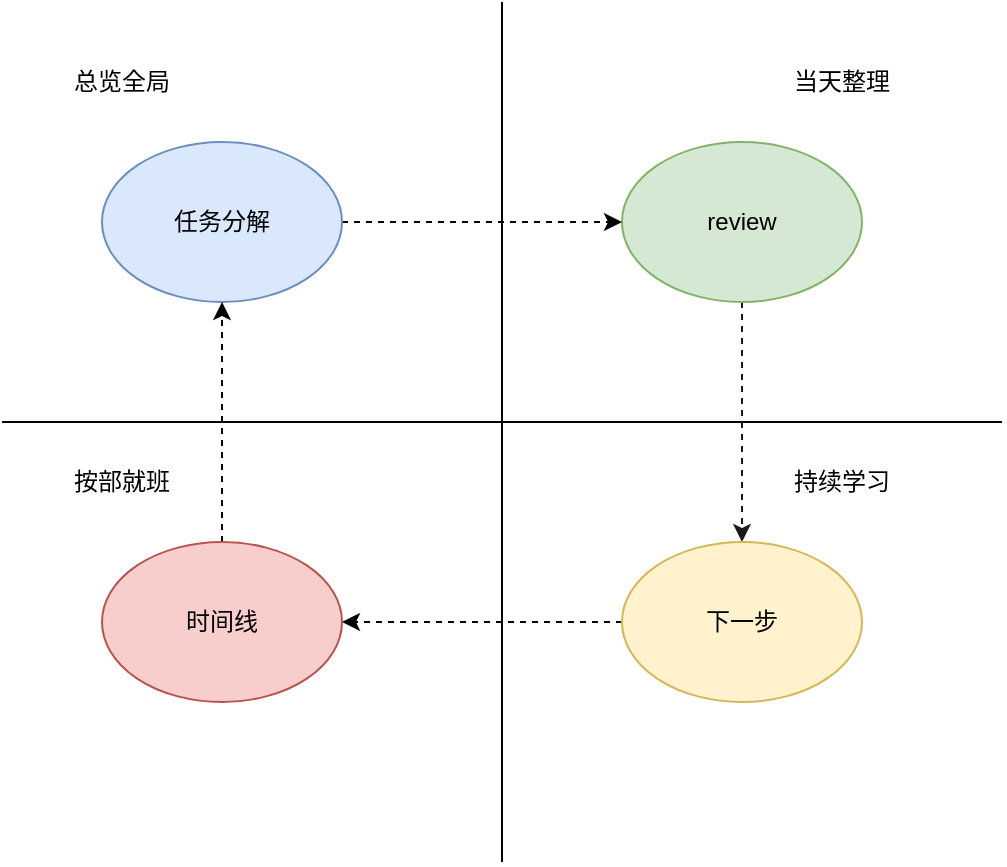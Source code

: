 <mxfile version="12.2.2" type="device" pages="9"><diagram id="EzjIiPqmzcAGj98S-2BD" name="四象限"><mxGraphModel dx="1086" dy="806" grid="1" gridSize="10" guides="1" tooltips="1" connect="1" arrows="1" fold="1" page="1" pageScale="1" pageWidth="827" pageHeight="1169" math="0" shadow="0"><root><mxCell id="0"/><mxCell id="1" parent="0"/><mxCell id="MfBmJ4l7mP7tePefY4D_-2" value="" style="endArrow=none;html=1;" parent="1" edge="1"><mxGeometry width="50" height="50" relative="1" as="geometry"><mxPoint x="180" y="360" as="sourcePoint"/><mxPoint x="680" y="360" as="targetPoint"/></mxGeometry></mxCell><mxCell id="MfBmJ4l7mP7tePefY4D_-3" value="" style="endArrow=none;html=1;" parent="1" edge="1"><mxGeometry width="50" height="50" relative="1" as="geometry"><mxPoint x="430" y="580" as="sourcePoint"/><mxPoint x="430" y="150" as="targetPoint"/></mxGeometry></mxCell><mxCell id="MfBmJ4l7mP7tePefY4D_-17" style="edgeStyle=orthogonalEdgeStyle;rounded=1;orthogonalLoop=1;jettySize=auto;html=1;entryX=0.5;entryY=0;entryDx=0;entryDy=0;strokeColor=#1A1A1A;dashed=1;" parent="1" source="MfBmJ4l7mP7tePefY4D_-4" target="MfBmJ4l7mP7tePefY4D_-5" edge="1"><mxGeometry relative="1" as="geometry"/></mxCell><mxCell id="MfBmJ4l7mP7tePefY4D_-4" value="review" style="ellipse;whiteSpace=wrap;html=1;fillColor=#d5e8d4;strokeColor=#82b366;" parent="1" vertex="1"><mxGeometry x="490" y="220" width="120" height="80" as="geometry"/></mxCell><mxCell id="MfBmJ4l7mP7tePefY4D_-18" style="edgeStyle=orthogonalEdgeStyle;rounded=0;orthogonalLoop=1;jettySize=auto;html=1;exitX=0;exitY=0.5;exitDx=0;exitDy=0;entryX=1;entryY=0.5;entryDx=0;entryDy=0;dashed=1;" parent="1" source="MfBmJ4l7mP7tePefY4D_-5" target="MfBmJ4l7mP7tePefY4D_-7" edge="1"><mxGeometry relative="1" as="geometry"/></mxCell><mxCell id="MfBmJ4l7mP7tePefY4D_-5" value="下一步" style="ellipse;whiteSpace=wrap;html=1;fillColor=#fff2cc;strokeColor=#d6b656;" parent="1" vertex="1"><mxGeometry x="490" y="420" width="120" height="80" as="geometry"/></mxCell><mxCell id="MfBmJ4l7mP7tePefY4D_-20" style="edgeStyle=orthogonalEdgeStyle;orthogonalLoop=1;jettySize=auto;html=1;exitX=1;exitY=0.5;exitDx=0;exitDy=0;rounded=1;dashed=1;" parent="1" source="MfBmJ4l7mP7tePefY4D_-6" target="MfBmJ4l7mP7tePefY4D_-4" edge="1"><mxGeometry relative="1" as="geometry"/></mxCell><mxCell id="MfBmJ4l7mP7tePefY4D_-6" value="任务分解" style="ellipse;whiteSpace=wrap;html=1;fillColor=#dae8fc;strokeColor=#6c8ebf;" parent="1" vertex="1"><mxGeometry x="230" y="220" width="120" height="80" as="geometry"/></mxCell><mxCell id="MfBmJ4l7mP7tePefY4D_-19" style="edgeStyle=orthogonalEdgeStyle;rounded=0;orthogonalLoop=1;jettySize=auto;html=1;exitX=0.5;exitY=0;exitDx=0;exitDy=0;entryX=0.5;entryY=1;entryDx=0;entryDy=0;dashed=1;" parent="1" source="MfBmJ4l7mP7tePefY4D_-7" target="MfBmJ4l7mP7tePefY4D_-6" edge="1"><mxGeometry relative="1" as="geometry"/></mxCell><mxCell id="MfBmJ4l7mP7tePefY4D_-7" value="时间线" style="ellipse;whiteSpace=wrap;html=1;fillColor=#f8cecc;strokeColor=#b85450;" parent="1" vertex="1"><mxGeometry x="230" y="420" width="120" height="80" as="geometry"/></mxCell><mxCell id="MfBmJ4l7mP7tePefY4D_-10" value="总览全局" style="text;html=1;strokeColor=none;fillColor=none;align=center;verticalAlign=middle;whiteSpace=wrap;rounded=0;" parent="1" vertex="1"><mxGeometry x="215" y="180" width="50" height="20" as="geometry"/></mxCell><mxCell id="MfBmJ4l7mP7tePefY4D_-11" value="当天整理" style="text;html=1;strokeColor=none;fillColor=none;align=center;verticalAlign=middle;whiteSpace=wrap;rounded=0;" parent="1" vertex="1"><mxGeometry x="570" y="180" width="60" height="20" as="geometry"/></mxCell><mxCell id="MfBmJ4l7mP7tePefY4D_-14" value="按部就班" style="text;html=1;strokeColor=none;fillColor=none;align=center;verticalAlign=middle;whiteSpace=wrap;rounded=0;" parent="1" vertex="1"><mxGeometry x="215" y="380" width="50" height="20" as="geometry"/></mxCell><mxCell id="MfBmJ4l7mP7tePefY4D_-12" value="持续学习" style="text;html=1;strokeColor=none;fillColor=none;align=center;verticalAlign=middle;whiteSpace=wrap;rounded=0;comic=0;" parent="1" vertex="1"><mxGeometry x="570" y="380" width="60" height="20" as="geometry"/></mxCell></root></mxGraphModel></diagram><diagram id="L4cwCTmscJl1tWndo2Y1" name="纵横扩展"><mxGraphModel dx="1086" dy="806" grid="1" gridSize="10" guides="1" tooltips="1" connect="1" arrows="1" fold="1" page="1" pageScale="1" pageWidth="827" pageHeight="1169" math="0" shadow="0"><root><mxCell id="0eDRqSAetRVLjl9o_Bqh-0"/><mxCell id="0eDRqSAetRVLjl9o_Bqh-1" parent="0eDRqSAetRVLjl9o_Bqh-0"/><mxCell id="0eDRqSAetRVLjl9o_Bqh-3" style="edgeStyle=orthogonalEdgeStyle;rounded=1;orthogonalLoop=1;jettySize=auto;html=1;strokeColor=#1A1A1A;" parent="0eDRqSAetRVLjl9o_Bqh-1" source="0eDRqSAetRVLjl9o_Bqh-2" edge="1"><mxGeometry relative="1" as="geometry"><mxPoint x="299" y="240" as="targetPoint"/></mxGeometry></mxCell><mxCell id="0eDRqSAetRVLjl9o_Bqh-2" value="html" style="rounded=1;whiteSpace=wrap;html=1;comic=0;fillColor=#dae8fc;strokeColor=#6c8ebf;" parent="0eDRqSAetRVLjl9o_Bqh-1" vertex="1"><mxGeometry x="250" y="190" width="97" height="30" as="geometry"/></mxCell><mxCell id="0eDRqSAetRVLjl9o_Bqh-6" style="edgeStyle=orthogonalEdgeStyle;rounded=1;orthogonalLoop=1;jettySize=auto;html=1;exitX=0.5;exitY=1;exitDx=0;exitDy=0;strokeColor=#1A1A1A;" parent="0eDRqSAetRVLjl9o_Bqh-1" source="0eDRqSAetRVLjl9o_Bqh-4" edge="1"><mxGeometry relative="1" as="geometry"><mxPoint x="299" y="290" as="targetPoint"/></mxGeometry></mxCell><mxCell id="0eDRqSAetRVLjl9o_Bqh-4" value="css" style="rounded=1;whiteSpace=wrap;html=1;comic=0;fillColor=#dae8fc;strokeColor=#6c8ebf;" parent="0eDRqSAetRVLjl9o_Bqh-1" vertex="1"><mxGeometry x="250" y="240" width="97" height="30" as="geometry"/></mxCell><mxCell id="0eDRqSAetRVLjl9o_Bqh-10" style="edgeStyle=orthogonalEdgeStyle;rounded=1;orthogonalLoop=1;jettySize=auto;html=1;exitX=0.5;exitY=1;exitDx=0;exitDy=0;strokeColor=#1A1A1A;" parent="0eDRqSAetRVLjl9o_Bqh-1" source="0eDRqSAetRVLjl9o_Bqh-11" edge="1"><mxGeometry relative="1" as="geometry"><mxPoint x="299" y="340" as="targetPoint"/></mxGeometry></mxCell><mxCell id="0eDRqSAetRVLjl9o_Bqh-11" value="js" style="rounded=1;whiteSpace=wrap;html=1;comic=0;fillColor=#dae8fc;strokeColor=#6c8ebf;" parent="0eDRqSAetRVLjl9o_Bqh-1" vertex="1"><mxGeometry x="250" y="290" width="97" height="30" as="geometry"/></mxCell><mxCell id="0eDRqSAetRVLjl9o_Bqh-12" style="edgeStyle=orthogonalEdgeStyle;rounded=1;orthogonalLoop=1;jettySize=auto;html=1;exitX=0.5;exitY=1;exitDx=0;exitDy=0;strokeColor=#1A1A1A;" parent="0eDRqSAetRVLjl9o_Bqh-1" source="0eDRqSAetRVLjl9o_Bqh-13" edge="1"><mxGeometry relative="1" as="geometry"><mxPoint x="299" y="390" as="targetPoint"/></mxGeometry></mxCell><mxCell id="0eDRqSAetRVLjl9o_Bqh-13" value="vue" style="rounded=1;whiteSpace=wrap;html=1;comic=0;fillColor=#dae8fc;strokeColor=#6c8ebf;" parent="0eDRqSAetRVLjl9o_Bqh-1" vertex="1"><mxGeometry x="250" y="340" width="97" height="30" as="geometry"/></mxCell><mxCell id="0eDRqSAetRVLjl9o_Bqh-14" style="edgeStyle=orthogonalEdgeStyle;rounded=1;orthogonalLoop=1;jettySize=auto;html=1;exitX=0.5;exitY=1;exitDx=0;exitDy=0;strokeColor=#1A1A1A;" parent="0eDRqSAetRVLjl9o_Bqh-1" source="0eDRqSAetRVLjl9o_Bqh-15" edge="1"><mxGeometry relative="1" as="geometry"><mxPoint x="299" y="440" as="targetPoint"/></mxGeometry></mxCell><mxCell id="0eDRqSAetRVLjl9o_Bqh-15" value="webpack" style="rounded=1;whiteSpace=wrap;html=1;comic=0;fillColor=#dae8fc;strokeColor=#6c8ebf;" parent="0eDRqSAetRVLjl9o_Bqh-1" vertex="1"><mxGeometry x="250" y="390" width="97" height="30" as="geometry"/></mxCell><mxCell id="0eDRqSAetRVLjl9o_Bqh-16" style="edgeStyle=orthogonalEdgeStyle;rounded=1;orthogonalLoop=1;jettySize=auto;html=1;exitX=0.5;exitY=1;exitDx=0;exitDy=0;strokeColor=#1A1A1A;" parent="0eDRqSAetRVLjl9o_Bqh-1" source="0eDRqSAetRVLjl9o_Bqh-17" edge="1"><mxGeometry relative="1" as="geometry"><mxPoint x="299" y="490" as="targetPoint"/></mxGeometry></mxCell><mxCell id="0eDRqSAetRVLjl9o_Bqh-17" value="html5/css3/es6" style="rounded=1;whiteSpace=wrap;html=1;comic=0;fillColor=#dae8fc;strokeColor=#6c8ebf;" parent="0eDRqSAetRVLjl9o_Bqh-1" vertex="1"><mxGeometry x="250" y="440" width="97" height="30" as="geometry"/></mxCell><mxCell id="0eDRqSAetRVLjl9o_Bqh-18" style="edgeStyle=orthogonalEdgeStyle;rounded=1;orthogonalLoop=1;jettySize=auto;html=1;exitX=0.5;exitY=1;exitDx=0;exitDy=0;strokeColor=#1A1A1A;" parent="0eDRqSAetRVLjl9o_Bqh-1" source="0eDRqSAetRVLjl9o_Bqh-19" edge="1"><mxGeometry relative="1" as="geometry"><mxPoint x="299" y="540" as="targetPoint"/></mxGeometry></mxCell><mxCell id="0eDRqSAetRVLjl9o_Bqh-19" value="sass/PostCss" style="rounded=1;whiteSpace=wrap;html=1;comic=0;fillColor=#dae8fc;strokeColor=#6c8ebf;" parent="0eDRqSAetRVLjl9o_Bqh-1" vertex="1"><mxGeometry x="250" y="490" width="97" height="30" as="geometry"/></mxCell><mxCell id="0eDRqSAetRVLjl9o_Bqh-20" style="edgeStyle=orthogonalEdgeStyle;rounded=1;orthogonalLoop=1;jettySize=auto;html=1;exitX=0.5;exitY=1;exitDx=0;exitDy=0;strokeColor=#1A1A1A;" parent="0eDRqSAetRVLjl9o_Bqh-1" source="0eDRqSAetRVLjl9o_Bqh-21" edge="1"><mxGeometry relative="1" as="geometry"><mxPoint x="299" y="590" as="targetPoint"/></mxGeometry></mxCell><mxCell id="0eDRqSAetRVLjl9o_Bqh-21" value="&lt;span style=&quot;white-space: normal&quot;&gt;typeScript/eslint&lt;/span&gt;" style="rounded=1;whiteSpace=wrap;html=1;comic=0;fillColor=#dae8fc;strokeColor=#6c8ebf;" parent="0eDRqSAetRVLjl9o_Bqh-1" vertex="1"><mxGeometry x="250" y="540" width="97" height="30" as="geometry"/></mxCell><mxCell id="0eDRqSAetRVLjl9o_Bqh-26" style="edgeStyle=orthogonalEdgeStyle;rounded=1;orthogonalLoop=1;jettySize=auto;html=1;exitX=0.5;exitY=1;exitDx=0;exitDy=0;strokeColor=#1A1A1A;" parent="0eDRqSAetRVLjl9o_Bqh-1" source="0eDRqSAetRVLjl9o_Bqh-27" edge="1"><mxGeometry relative="1" as="geometry"><mxPoint x="299" y="640" as="targetPoint"/></mxGeometry></mxCell><mxCell id="0eDRqSAetRVLjl9o_Bqh-27" value="node/jest/native" style="rounded=1;whiteSpace=wrap;html=1;comic=0;fillColor=#dae8fc;strokeColor=#6c8ebf;" parent="0eDRqSAetRVLjl9o_Bqh-1" vertex="1"><mxGeometry x="250" y="590" width="97" height="30" as="geometry"/></mxCell><mxCell id="0eDRqSAetRVLjl9o_Bqh-28" value="......" style="rounded=1;whiteSpace=wrap;html=1;comic=0;fillColor=#dae8fc;strokeColor=#6c8ebf;" parent="0eDRqSAetRVLjl9o_Bqh-1" vertex="1"><mxGeometry x="250" y="640" width="97" height="30" as="geometry"/></mxCell><mxCell id="0eDRqSAetRVLjl9o_Bqh-29" style="edgeStyle=orthogonalEdgeStyle;rounded=1;orthogonalLoop=1;jettySize=auto;html=1;strokeColor=#1A1A1A;" parent="0eDRqSAetRVLjl9o_Bqh-1" source="0eDRqSAetRVLjl9o_Bqh-30" edge="1"><mxGeometry relative="1" as="geometry"><mxPoint x="569" y="240" as="targetPoint"/></mxGeometry></mxCell><mxCell id="0eDRqSAetRVLjl9o_Bqh-30" value="产品设计" style="rounded=1;whiteSpace=wrap;html=1;comic=0;fillColor=#d5e8d4;strokeColor=#82b366;" parent="0eDRqSAetRVLjl9o_Bqh-1" vertex="1"><mxGeometry x="520" y="190" width="97" height="30" as="geometry"/></mxCell><mxCell id="0eDRqSAetRVLjl9o_Bqh-31" style="edgeStyle=orthogonalEdgeStyle;rounded=1;orthogonalLoop=1;jettySize=auto;html=1;exitX=0.5;exitY=1;exitDx=0;exitDy=0;strokeColor=#1A1A1A;" parent="0eDRqSAetRVLjl9o_Bqh-1" source="0eDRqSAetRVLjl9o_Bqh-32" edge="1"><mxGeometry relative="1" as="geometry"><mxPoint x="569" y="290" as="targetPoint"/></mxGeometry></mxCell><mxCell id="0eDRqSAetRVLjl9o_Bqh-32" value="UI设计" style="rounded=1;whiteSpace=wrap;html=1;comic=0;fillColor=#d5e8d4;strokeColor=#82b366;" parent="0eDRqSAetRVLjl9o_Bqh-1" vertex="1"><mxGeometry x="520" y="240" width="97" height="30" as="geometry"/></mxCell><mxCell id="0eDRqSAetRVLjl9o_Bqh-33" style="edgeStyle=orthogonalEdgeStyle;rounded=1;orthogonalLoop=1;jettySize=auto;html=1;exitX=0.5;exitY=1;exitDx=0;exitDy=0;strokeColor=#1A1A1A;" parent="0eDRqSAetRVLjl9o_Bqh-1" source="0eDRqSAetRVLjl9o_Bqh-34" edge="1"><mxGeometry relative="1" as="geometry"><mxPoint x="569" y="340" as="targetPoint"/></mxGeometry></mxCell><mxCell id="0eDRqSAetRVLjl9o_Bqh-34" value="后端语言" style="rounded=1;whiteSpace=wrap;html=1;comic=0;fillColor=#d5e8d4;strokeColor=#82b366;" parent="0eDRqSAetRVLjl9o_Bqh-1" vertex="1"><mxGeometry x="520" y="290" width="97" height="30" as="geometry"/></mxCell><mxCell id="0eDRqSAetRVLjl9o_Bqh-35" style="edgeStyle=orthogonalEdgeStyle;rounded=1;orthogonalLoop=1;jettySize=auto;html=1;exitX=0.5;exitY=1;exitDx=0;exitDy=0;strokeColor=#1A1A1A;" parent="0eDRqSAetRVLjl9o_Bqh-1" source="0eDRqSAetRVLjl9o_Bqh-36" edge="1"><mxGeometry relative="1" as="geometry"><mxPoint x="569" y="390" as="targetPoint"/></mxGeometry></mxCell><mxCell id="0eDRqSAetRVLjl9o_Bqh-36" value="数据库" style="rounded=1;whiteSpace=wrap;html=1;comic=0;fillColor=#d5e8d4;strokeColor=#82b366;" parent="0eDRqSAetRVLjl9o_Bqh-1" vertex="1"><mxGeometry x="520" y="340" width="97" height="30" as="geometry"/></mxCell><mxCell id="0eDRqSAetRVLjl9o_Bqh-37" style="edgeStyle=orthogonalEdgeStyle;rounded=1;orthogonalLoop=1;jettySize=auto;html=1;exitX=0.5;exitY=1;exitDx=0;exitDy=0;strokeColor=#1A1A1A;" parent="0eDRqSAetRVLjl9o_Bqh-1" source="0eDRqSAetRVLjl9o_Bqh-38" edge="1"><mxGeometry relative="1" as="geometry"><mxPoint x="569" y="440" as="targetPoint"/></mxGeometry></mxCell><mxCell id="0eDRqSAetRVLjl9o_Bqh-38" value="测试" style="rounded=1;whiteSpace=wrap;html=1;comic=0;fillColor=#d5e8d4;strokeColor=#82b366;" parent="0eDRqSAetRVLjl9o_Bqh-1" vertex="1"><mxGeometry x="520" y="390" width="97" height="30" as="geometry"/></mxCell><mxCell id="0eDRqSAetRVLjl9o_Bqh-39" style="edgeStyle=orthogonalEdgeStyle;rounded=1;orthogonalLoop=1;jettySize=auto;html=1;exitX=0.5;exitY=1;exitDx=0;exitDy=0;strokeColor=#1A1A1A;" parent="0eDRqSAetRVLjl9o_Bqh-1" source="0eDRqSAetRVLjl9o_Bqh-40" edge="1"><mxGeometry relative="1" as="geometry"><mxPoint x="569" y="490" as="targetPoint"/></mxGeometry></mxCell><mxCell id="0eDRqSAetRVLjl9o_Bqh-40" value="运维" style="rounded=1;whiteSpace=wrap;html=1;comic=0;fillColor=#d5e8d4;strokeColor=#82b366;" parent="0eDRqSAetRVLjl9o_Bqh-1" vertex="1"><mxGeometry x="520" y="440" width="97" height="30" as="geometry"/></mxCell><mxCell id="0eDRqSAetRVLjl9o_Bqh-41" style="edgeStyle=orthogonalEdgeStyle;rounded=1;orthogonalLoop=1;jettySize=auto;html=1;exitX=0.5;exitY=1;exitDx=0;exitDy=0;strokeColor=#1A1A1A;" parent="0eDRqSAetRVLjl9o_Bqh-1" source="0eDRqSAetRVLjl9o_Bqh-42" edge="1"><mxGeometry relative="1" as="geometry"><mxPoint x="569" y="540" as="targetPoint"/></mxGeometry></mxCell><mxCell id="0eDRqSAetRVLjl9o_Bqh-42" value="团队协作" style="rounded=1;whiteSpace=wrap;html=1;comic=0;fillColor=#d5e8d4;strokeColor=#82b366;" parent="0eDRqSAetRVLjl9o_Bqh-1" vertex="1"><mxGeometry x="520" y="490" width="97" height="30" as="geometry"/></mxCell><mxCell id="0eDRqSAetRVLjl9o_Bqh-43" style="edgeStyle=orthogonalEdgeStyle;rounded=1;orthogonalLoop=1;jettySize=auto;html=1;exitX=0.5;exitY=1;exitDx=0;exitDy=0;strokeColor=#1A1A1A;" parent="0eDRqSAetRVLjl9o_Bqh-1" source="0eDRqSAetRVLjl9o_Bqh-44" edge="1"><mxGeometry relative="1" as="geometry"><mxPoint x="569" y="590" as="targetPoint"/></mxGeometry></mxCell><mxCell id="0eDRqSAetRVLjl9o_Bqh-44" value="&lt;span style=&quot;white-space: normal&quot;&gt;沟通技巧&lt;/span&gt;" style="rounded=1;whiteSpace=wrap;html=1;comic=0;fillColor=#d5e8d4;strokeColor=#82b366;" parent="0eDRqSAetRVLjl9o_Bqh-1" vertex="1"><mxGeometry x="520" y="540" width="97" height="30" as="geometry"/></mxCell><mxCell id="0eDRqSAetRVLjl9o_Bqh-45" style="edgeStyle=orthogonalEdgeStyle;rounded=1;orthogonalLoop=1;jettySize=auto;html=1;exitX=0.5;exitY=1;exitDx=0;exitDy=0;strokeColor=#1A1A1A;" parent="0eDRqSAetRVLjl9o_Bqh-1" source="0eDRqSAetRVLjl9o_Bqh-46" edge="1"><mxGeometry relative="1" as="geometry"><mxPoint x="569" y="640" as="targetPoint"/></mxGeometry></mxCell><mxCell id="0eDRqSAetRVLjl9o_Bqh-46" value="商务/效率" style="rounded=1;whiteSpace=wrap;html=1;comic=0;fillColor=#d5e8d4;strokeColor=#82b366;" parent="0eDRqSAetRVLjl9o_Bqh-1" vertex="1"><mxGeometry x="520" y="590" width="97" height="30" as="geometry"/></mxCell><mxCell id="0eDRqSAetRVLjl9o_Bqh-47" value="......" style="rounded=1;whiteSpace=wrap;html=1;comic=0;fillColor=#d5e8d4;strokeColor=#82b366;" parent="0eDRqSAetRVLjl9o_Bqh-1" vertex="1"><mxGeometry x="520" y="640" width="97" height="30" as="geometry"/></mxCell><mxCell id="0eDRqSAetRVLjl9o_Bqh-48" value="" style="endArrow=classic;html=1;strokeColor=#1A1A1A;" parent="0eDRqSAetRVLjl9o_Bqh-1" edge="1"><mxGeometry width="50" height="50" relative="1" as="geometry"><mxPoint x="200" y="260" as="sourcePoint"/><mxPoint x="200" y="610" as="targetPoint"/></mxGeometry></mxCell><mxCell id="0eDRqSAetRVLjl9o_Bqh-49" value="纵向扩展" style="text;html=1;strokeColor=none;fillColor=none;align=center;verticalAlign=middle;whiteSpace=wrap;rounded=0;comic=0;" parent="0eDRqSAetRVLjl9o_Bqh-1" vertex="1"><mxGeometry x="160" y="405" width="20" height="60" as="geometry"/></mxCell><mxCell id="0eDRqSAetRVLjl9o_Bqh-52" value="" style="endArrow=classic;html=1;strokeColor=#1A1A1A;" parent="0eDRqSAetRVLjl9o_Bqh-1" edge="1"><mxGeometry width="50" height="50" relative="1" as="geometry"><mxPoint x="380" y="439" as="sourcePoint"/><mxPoint x="490" y="439" as="targetPoint"/></mxGeometry></mxCell><mxCell id="0eDRqSAetRVLjl9o_Bqh-53" value="横向扩展" style="text;html=1;strokeColor=none;fillColor=none;align=center;verticalAlign=middle;whiteSpace=wrap;rounded=0;comic=0;" parent="0eDRqSAetRVLjl9o_Bqh-1" vertex="1"><mxGeometry x="405.5" y="405" width="56" height="20" as="geometry"/></mxCell><mxCell id="0eDRqSAetRVLjl9o_Bqh-54" value="" style="endArrow=classic;html=1;strokeColor=#1A1A1A;dashed=1;" parent="0eDRqSAetRVLjl9o_Bqh-1" edge="1"><mxGeometry width="50" height="50" relative="1" as="geometry"><mxPoint x="660" y="260" as="sourcePoint"/><mxPoint x="660" y="610" as="targetPoint"/></mxGeometry></mxCell></root></mxGraphModel></diagram><diagram id="wnCovB4Y0PfsbdkFjTtY" name="review"><mxGraphModel dx="1086" dy="806" grid="1" gridSize="10" guides="1" tooltips="1" connect="1" arrows="1" fold="1" page="1" pageScale="1" pageWidth="827" pageHeight="1169" math="0" shadow="0"><root><mxCell id="Ef3jR7I5PcAKtW7fJJFr-0"/><mxCell id="Ef3jR7I5PcAKtW7fJJFr-1" parent="Ef3jR7I5PcAKtW7fJJFr-0"/><mxCell id="kU7KB8OeivBuW_LbkYZT-0" value="" style="rounded=1;whiteSpace=wrap;html=1;shadow=1;comic=0;glass=0;strokeColor=#666666;" parent="Ef3jR7I5PcAKtW7fJJFr-1" vertex="1"><mxGeometry x="240" y="240" width="387" height="200" as="geometry"/></mxCell><mxCell id="kU7KB8OeivBuW_LbkYZT-1" value="代码质量" style="ellipse;whiteSpace=wrap;html=1;fillColor=#dae8fc;strokeColor=#6c8ebf;" parent="Ef3jR7I5PcAKtW7fJJFr-1" vertex="1"><mxGeometry x="280" y="260" width="120" height="80" as="geometry"/></mxCell><mxCell id="kU7KB8OeivBuW_LbkYZT-3" value="查漏补缺" style="ellipse;whiteSpace=wrap;html=1;fillColor=#d5e8d4;strokeColor=#82b366;" parent="Ef3jR7I5PcAKtW7fJJFr-1" vertex="1"><mxGeometry x="460" y="260" width="120" height="80" as="geometry"/></mxCell><mxCell id="kU7KB8OeivBuW_LbkYZT-4" value="最佳实践" style="ellipse;whiteSpace=wrap;html=1;fillColor=#fff2cc;strokeColor=#d6b656;" parent="Ef3jR7I5PcAKtW7fJJFr-1" vertex="1"><mxGeometry x="280" y="350" width="120" height="80" as="geometry"/></mxCell><mxCell id="kU7KB8OeivBuW_LbkYZT-5" value="知识分享" style="ellipse;whiteSpace=wrap;html=1;fillColor=#ffe6cc;strokeColor=#d79b00;" parent="Ef3jR7I5PcAKtW7fJJFr-1" vertex="1"><mxGeometry x="460" y="350" width="120" height="80" as="geometry"/></mxCell></root></mxGraphModel></diagram><diagram name="review的副本" id="ZACibg0F7GBqlPeaIeOV"><mxGraphModel dx="1086" dy="806" grid="1" gridSize="10" guides="1" tooltips="1" connect="1" arrows="1" fold="1" page="1" pageScale="1" pageWidth="827" pageHeight="1169" math="0" shadow="0"><root><mxCell id="Bx4W6SWIxT_a8EN4-Lcg-0"/><mxCell id="Bx4W6SWIxT_a8EN4-Lcg-1" parent="Bx4W6SWIxT_a8EN4-Lcg-0"/><mxCell id="Bx4W6SWIxT_a8EN4-Lcg-2" value="" style="rounded=1;whiteSpace=wrap;html=1;shadow=1;comic=0;glass=0;strokeColor=#666666;" vertex="1" parent="Bx4W6SWIxT_a8EN4-Lcg-1"><mxGeometry x="240" y="240" width="387" height="200" as="geometry"/></mxCell><mxCell id="Bx4W6SWIxT_a8EN4-Lcg-3" value="Code quality" style="ellipse;whiteSpace=wrap;html=1;fillColor=#dae8fc;strokeColor=#6c8ebf;" vertex="1" parent="Bx4W6SWIxT_a8EN4-Lcg-1"><mxGeometry x="280" y="260" width="120" height="80" as="geometry"/></mxCell><mxCell id="Bx4W6SWIxT_a8EN4-Lcg-4" value="Filling in the gaps" style="ellipse;whiteSpace=wrap;html=1;fillColor=#d5e8d4;strokeColor=#82b366;" vertex="1" parent="Bx4W6SWIxT_a8EN4-Lcg-1"><mxGeometry x="460" y="260" width="120" height="80" as="geometry"/></mxCell><mxCell id="Bx4W6SWIxT_a8EN4-Lcg-5" value="Best Practices" style="ellipse;whiteSpace=wrap;html=1;fillColor=#fff2cc;strokeColor=#d6b656;" vertex="1" parent="Bx4W6SWIxT_a8EN4-Lcg-1"><mxGeometry x="280" y="350" width="120" height="80" as="geometry"/></mxCell><mxCell id="Bx4W6SWIxT_a8EN4-Lcg-6" value="Knowledge sharing" style="ellipse;whiteSpace=wrap;html=1;fillColor=#ffe6cc;strokeColor=#d79b00;" vertex="1" parent="Bx4W6SWIxT_a8EN4-Lcg-1"><mxGeometry x="460" y="350" width="120" height="80" as="geometry"/></mxCell></root></mxGraphModel></diagram><diagram id="XKhoQdgabTqPEV8wW58c" name="要不要review"><mxGraphModel dx="1086" dy="806" grid="1" gridSize="10" guides="1" tooltips="1" connect="1" arrows="1" fold="1" page="1" pageScale="1" pageWidth="827" pageHeight="1169" math="0" shadow="0"><root><mxCell id="MCe_s385__VskHn1T3iF-0"/><mxCell id="MCe_s385__VskHn1T3iF-1" parent="MCe_s385__VskHn1T3iF-0"/><mxCell id="MCe_s385__VskHn1T3iF-2" value="&lt;br&gt;A" style="shape=actor;whiteSpace=wrap;html=1;shadow=1;glass=0;comic=0;strokeColor=#6c8ebf;fillColor=#dae8fc;" parent="MCe_s385__VskHn1T3iF-1" vertex="1"><mxGeometry x="240" y="340" width="40" height="60" as="geometry"/></mxCell><mxCell id="MCe_s385__VskHn1T3iF-3" value="Code A" style="rounded=1;whiteSpace=wrap;html=1;shadow=1;glass=0;comic=0;strokeColor=#6c8ebf;fillColor=#dae8fc;" parent="MCe_s385__VskHn1T3iF-1" vertex="1"><mxGeometry x="200" y="200" width="120" height="60" as="geometry"/></mxCell><mxCell id="MCe_s385__VskHn1T3iF-4" value="Code B" style="rounded=1;whiteSpace=wrap;html=1;shadow=1;glass=0;comic=0;strokeColor=#d6b656;fillColor=#fff2cc;" parent="MCe_s385__VskHn1T3iF-1" vertex="1"><mxGeometry x="380" y="200" width="120" height="60" as="geometry"/></mxCell><mxCell id="MCe_s385__VskHn1T3iF-5" value="Code C" style="rounded=1;whiteSpace=wrap;html=1;shadow=1;glass=0;comic=0;strokeColor=#82b366;fillColor=#d5e8d4;" parent="MCe_s385__VskHn1T3iF-1" vertex="1"><mxGeometry x="560" y="200" width="120" height="60" as="geometry"/></mxCell><mxCell id="MCe_s385__VskHn1T3iF-6" value="&lt;br&gt;B" style="shape=actor;whiteSpace=wrap;html=1;shadow=1;glass=0;comic=0;strokeColor=#d6b656;fillColor=#fff2cc;" parent="MCe_s385__VskHn1T3iF-1" vertex="1"><mxGeometry x="420" y="340" width="40" height="60" as="geometry"/></mxCell><mxCell id="MCe_s385__VskHn1T3iF-7" value="&lt;br&gt;C" style="shape=actor;whiteSpace=wrap;html=1;shadow=1;glass=0;comic=0;strokeColor=#82b366;fillColor=#d5e8d4;" parent="MCe_s385__VskHn1T3iF-1" vertex="1"><mxGeometry x="600" y="340" width="40" height="60" as="geometry"/></mxCell><mxCell id="MCe_s385__VskHn1T3iF-15" style="edgeStyle=orthogonalEdgeStyle;rounded=0;orthogonalLoop=1;jettySize=auto;html=1;entryX=0.5;entryY=0;entryDx=0;entryDy=0;" parent="MCe_s385__VskHn1T3iF-1" source="MCe_s385__VskHn1T3iF-8" target="MCe_s385__VskHn1T3iF-4" edge="1"><mxGeometry relative="1" as="geometry"/></mxCell><mxCell id="MCe_s385__VskHn1T3iF-16" style="edgeStyle=orthogonalEdgeStyle;rounded=0;orthogonalLoop=1;jettySize=auto;html=1;exitX=0.5;exitY=1;exitDx=0;exitDy=0;entryX=0.5;entryY=0;entryDx=0;entryDy=0;" parent="MCe_s385__VskHn1T3iF-1" source="MCe_s385__VskHn1T3iF-8" target="MCe_s385__VskHn1T3iF-3" edge="1"><mxGeometry relative="1" as="geometry"/></mxCell><mxCell id="MCe_s385__VskHn1T3iF-17" style="edgeStyle=orthogonalEdgeStyle;rounded=0;orthogonalLoop=1;jettySize=auto;html=1;exitX=0.5;exitY=1;exitDx=0;exitDy=0;entryX=0.5;entryY=0;entryDx=0;entryDy=0;" parent="MCe_s385__VskHn1T3iF-1" source="MCe_s385__VskHn1T3iF-8" target="MCe_s385__VskHn1T3iF-5" edge="1"><mxGeometry relative="1" as="geometry"/></mxCell><mxCell id="MCe_s385__VskHn1T3iF-8" value="&lt;br&gt;S" style="shape=actor;whiteSpace=wrap;html=1;shadow=1;glass=0;comic=0;strokeColor=#666666;fillColor=#f5f5f5;fontColor=#333333;" parent="MCe_s385__VskHn1T3iF-1" vertex="1"><mxGeometry x="420" y="70" width="40" height="60" as="geometry"/></mxCell><mxCell id="MCe_s385__VskHn1T3iF-9" value="" style="endArrow=classic;html=1;entryX=0.5;entryY=1;entryDx=0;entryDy=0;fillColor=#dae8fc;strokeColor=#6c8ebf;" parent="MCe_s385__VskHn1T3iF-1" target="MCe_s385__VskHn1T3iF-4" edge="1"><mxGeometry width="50" height="50" relative="1" as="geometry"><mxPoint x="290" y="340" as="sourcePoint"/><mxPoint x="340" y="290" as="targetPoint"/></mxGeometry></mxCell><mxCell id="MCe_s385__VskHn1T3iF-10" value="" style="endArrow=classic;html=1;entryX=0.5;entryY=1;entryDx=0;entryDy=0;fillColor=#dae8fc;strokeColor=#6c8ebf;" parent="MCe_s385__VskHn1T3iF-1" target="MCe_s385__VskHn1T3iF-5" edge="1"><mxGeometry width="50" height="50" relative="1" as="geometry"><mxPoint x="290" y="340" as="sourcePoint"/><mxPoint x="450" y="270" as="targetPoint"/></mxGeometry></mxCell><mxCell id="MCe_s385__VskHn1T3iF-11" value="" style="endArrow=classic;html=1;entryX=0.5;entryY=1;entryDx=0;entryDy=0;fillColor=#fff2cc;strokeColor=#d6b656;" parent="MCe_s385__VskHn1T3iF-1" target="MCe_s385__VskHn1T3iF-3" edge="1"><mxGeometry width="50" height="50" relative="1" as="geometry"><mxPoint x="410" y="340" as="sourcePoint"/><mxPoint x="630" y="270" as="targetPoint"/></mxGeometry></mxCell><mxCell id="MCe_s385__VskHn1T3iF-12" value="" style="endArrow=classic;html=1;entryX=0.5;entryY=1;entryDx=0;entryDy=0;fillColor=#fff2cc;strokeColor=#d6b656;" parent="MCe_s385__VskHn1T3iF-1" target="MCe_s385__VskHn1T3iF-5" edge="1"><mxGeometry width="50" height="50" relative="1" as="geometry"><mxPoint x="410" y="340" as="sourcePoint"/><mxPoint x="630" y="270" as="targetPoint"/></mxGeometry></mxCell><mxCell id="MCe_s385__VskHn1T3iF-13" value="" style="endArrow=classic;html=1;entryX=0.5;entryY=1;entryDx=0;entryDy=0;fillColor=#d5e8d4;strokeColor=#82b366;" parent="MCe_s385__VskHn1T3iF-1" target="MCe_s385__VskHn1T3iF-4" edge="1"><mxGeometry width="50" height="50" relative="1" as="geometry"><mxPoint x="590" y="340" as="sourcePoint"/><mxPoint x="630" y="270" as="targetPoint"/></mxGeometry></mxCell><mxCell id="MCe_s385__VskHn1T3iF-14" value="" style="endArrow=classic;html=1;entryX=0.5;entryY=1;entryDx=0;entryDy=0;fillColor=#d5e8d4;strokeColor=#82b366;" parent="MCe_s385__VskHn1T3iF-1" target="MCe_s385__VskHn1T3iF-3" edge="1"><mxGeometry width="50" height="50" relative="1" as="geometry"><mxPoint x="590" y="340" as="sourcePoint"/><mxPoint x="270" y="260" as="targetPoint"/></mxGeometry></mxCell></root></mxGraphModel></diagram><diagram id="LnnPdujgzcGkJsskw7VF" name="前置条件"><mxGraphModel dx="1086" dy="806" grid="1" gridSize="10" guides="1" tooltips="1" connect="1" arrows="1" fold="1" page="1" pageScale="1" pageWidth="827" pageHeight="1169" math="0" shadow="0"><root><mxCell id="D_U4Dxby38Y3RB02hsr--0"/><mxCell id="D_U4Dxby38Y3RB02hsr--1" parent="D_U4Dxby38Y3RB02hsr--0"/><mxCell id="D_U4Dxby38Y3RB02hsr--3" style="edgeStyle=orthogonalEdgeStyle;rounded=0;orthogonalLoop=1;jettySize=auto;html=1;exitX=1;exitY=0.5;exitDx=0;exitDy=0;" parent="D_U4Dxby38Y3RB02hsr--1" source="D_U4Dxby38Y3RB02hsr--2" edge="1"><mxGeometry relative="1" as="geometry"><mxPoint x="320" y="340" as="targetPoint"/></mxGeometry></mxCell><mxCell id="D_U4Dxby38Y3RB02hsr--2" value="团队规范" style="rounded=1;whiteSpace=wrap;html=1;shadow=1;glass=0;comic=0;strokeColor=#d6b656;fillColor=#fff2cc;" parent="D_U4Dxby38Y3RB02hsr--1" vertex="1"><mxGeometry x="160" y="310" width="120" height="60" as="geometry"/></mxCell><mxCell id="D_U4Dxby38Y3RB02hsr--6" style="edgeStyle=orthogonalEdgeStyle;rounded=0;orthogonalLoop=1;jettySize=auto;html=1;exitX=1;exitY=0.5;exitDx=0;exitDy=0;entryX=0;entryY=0.5;entryDx=0;entryDy=0;" parent="D_U4Dxby38Y3RB02hsr--1" source="D_U4Dxby38Y3RB02hsr--4" target="D_U4Dxby38Y3RB02hsr--5" edge="1"><mxGeometry relative="1" as="geometry"/></mxCell><mxCell id="D_U4Dxby38Y3RB02hsr--4" value="完善文档" style="rounded=1;whiteSpace=wrap;html=1;shadow=1;glass=0;comic=0;strokeColor=#6c8ebf;fillColor=#dae8fc;" parent="D_U4Dxby38Y3RB02hsr--1" vertex="1"><mxGeometry x="320" y="310" width="120" height="60" as="geometry"/></mxCell><mxCell id="D_U4Dxby38Y3RB02hsr--5" value="流程制定" style="rounded=1;whiteSpace=wrap;html=1;shadow=1;glass=0;comic=0;strokeColor=#82b366;fillColor=#d5e8d4;" parent="D_U4Dxby38Y3RB02hsr--1" vertex="1"><mxGeometry x="480" y="310" width="120" height="60" as="geometry"/></mxCell></root></mxGraphModel></diagram><diagram name="前置条件的副本" id="S7btn7_IsyOZiZiKlKMT"><mxGraphModel dx="1086" dy="806" grid="1" gridSize="10" guides="1" tooltips="1" connect="1" arrows="1" fold="1" page="1" pageScale="1" pageWidth="827" pageHeight="1169" math="0" shadow="0"><root><mxCell id="VmyL3euQQL7VJ3ME9jGg-0"/><mxCell id="VmyL3euQQL7VJ3ME9jGg-1" parent="VmyL3euQQL7VJ3ME9jGg-0"/><mxCell id="VmyL3euQQL7VJ3ME9jGg-2" style="edgeStyle=orthogonalEdgeStyle;rounded=0;orthogonalLoop=1;jettySize=auto;html=1;exitX=1;exitY=0.5;exitDx=0;exitDy=0;" edge="1" parent="VmyL3euQQL7VJ3ME9jGg-1" source="VmyL3euQQL7VJ3ME9jGg-3"><mxGeometry relative="1" as="geometry"><mxPoint x="320" y="340" as="targetPoint"/></mxGeometry></mxCell><mxCell id="VmyL3euQQL7VJ3ME9jGg-3" value="Team specifications" style="rounded=1;whiteSpace=wrap;html=1;shadow=1;glass=0;comic=0;strokeColor=#d6b656;fillColor=#fff2cc;" vertex="1" parent="VmyL3euQQL7VJ3ME9jGg-1"><mxGeometry x="160" y="310" width="120" height="60" as="geometry"/></mxCell><mxCell id="VmyL3euQQL7VJ3ME9jGg-4" style="edgeStyle=orthogonalEdgeStyle;rounded=0;orthogonalLoop=1;jettySize=auto;html=1;exitX=1;exitY=0.5;exitDx=0;exitDy=0;entryX=0;entryY=0.5;entryDx=0;entryDy=0;" edge="1" parent="VmyL3euQQL7VJ3ME9jGg-1" source="VmyL3euQQL7VJ3ME9jGg-5" target="VmyL3euQQL7VJ3ME9jGg-6"><mxGeometry relative="1" as="geometry"/></mxCell><mxCell id="VmyL3euQQL7VJ3ME9jGg-5" value="Improve documentation" style="rounded=1;whiteSpace=wrap;html=1;shadow=1;glass=0;comic=0;strokeColor=#6c8ebf;fillColor=#dae8fc;" vertex="1" parent="VmyL3euQQL7VJ3ME9jGg-1"><mxGeometry x="320" y="310" width="150" height="60" as="geometry"/></mxCell><mxCell id="VmyL3euQQL7VJ3ME9jGg-6" value="Process development" style="rounded=1;whiteSpace=wrap;html=1;shadow=1;glass=0;comic=0;strokeColor=#82b366;fillColor=#d5e8d4;" vertex="1" parent="VmyL3euQQL7VJ3ME9jGg-1"><mxGeometry x="510" y="310" width="140" height="60" as="geometry"/></mxCell></root></mxGraphModel></diagram><diagram id="DFaq4zxqMl0i6IArboMr" name="如何code review"><mxGraphModel dx="1086" dy="806" grid="1" gridSize="10" guides="1" tooltips="1" connect="1" arrows="1" fold="1" page="1" pageScale="1" pageWidth="827" pageHeight="1169" math="0" shadow="0"><root><mxCell id="Bxt_4iNFay8L-NXRnsLV-0"/><mxCell id="Bxt_4iNFay8L-NXRnsLV-1" parent="Bxt_4iNFay8L-NXRnsLV-0"/><mxCell id="Bxt_4iNFay8L-NXRnsLV-3" value="" style="rounded=0;comic=0;strokeWidth=2;endArrow=blockThin;html=1;fontFamily=Comic Sans MS;fontStyle=1;fillColor=#d5e8d4;strokeColor=#82b366;" parent="Bxt_4iNFay8L-NXRnsLV-1" edge="1"><mxGeometry width="50" height="50" relative="1" as="geometry"><mxPoint x="80" y="400" as="sourcePoint"/><mxPoint x="760" y="400" as="targetPoint"/></mxGeometry></mxCell><mxCell id="Bxt_4iNFay8L-NXRnsLV-5" value="&lt;h1&gt;信息沟通&lt;/h1&gt;&lt;p&gt;命名可读性&lt;/p&gt;&lt;p&gt;恰到好处的注释&lt;/p&gt;&lt;p&gt;git commit 提交规范 ......&lt;/p&gt;" style="text;html=1;strokeColor=#6c8ebf;fillColor=#dae8fc;spacing=5;spacingTop=-20;whiteSpace=wrap;overflow=hidden;rounded=1;shadow=1;glass=0;comic=0;" parent="Bxt_4iNFay8L-NXRnsLV-1" vertex="1"><mxGeometry x="80" y="260" width="190" height="120" as="geometry"/></mxCell><mxCell id="Bxt_4iNFay8L-NXRnsLV-6" value="&lt;h1&gt;最佳实践&lt;/h1&gt;&lt;p&gt;避免低级错误&lt;/p&gt;&lt;p&gt;公共组件和函数提取&lt;/p&gt;&lt;p&gt;低耦合,可扩展,代码健壮 ......&lt;/p&gt;" style="text;html=1;strokeColor=#d6b656;fillColor=#fff2cc;spacing=5;spacingTop=-20;whiteSpace=wrap;overflow=hidden;rounded=1;shadow=1;glass=0;comic=0;" parent="Bxt_4iNFay8L-NXRnsLV-1" vertex="1"><mxGeometry x="318" y="260" width="190" height="120" as="geometry"/></mxCell><mxCell id="Bxt_4iNFay8L-NXRnsLV-7" value="&lt;h1&gt;自定义&lt;/h1&gt;&lt;h1&gt;&lt;p style=&quot;font-size: 12px ; font-weight: 400&quot;&gt;适用于个人&lt;/p&gt;&lt;p style=&quot;font-size: 12px ; font-weight: 400&quot;&gt;适用于团队&lt;/p&gt;&lt;p style=&quot;font-size: 12px ; font-weight: 400&quot;&gt;根据目标变化而变化&lt;/p&gt;&lt;/h1&gt;" style="text;html=1;strokeColor=#82b366;fillColor=#d5e8d4;spacing=5;spacingTop=-20;whiteSpace=wrap;overflow=hidden;rounded=1;shadow=1;glass=0;comic=0;" parent="Bxt_4iNFay8L-NXRnsLV-1" vertex="1"><mxGeometry x="560" y="260" width="190" height="120" as="geometry"/></mxCell></root></mxGraphModel></diagram><diagram name="如何code review的副本" id="UkGWl5VsELZhsbeCDF5p"><mxGraphModel dx="1086" dy="806" grid="1" gridSize="10" guides="1" tooltips="1" connect="1" arrows="1" fold="1" page="1" pageScale="1" pageWidth="827" pageHeight="1169" math="0" shadow="0"><root><mxCell id="uhevDOfXSroMGjQ1Gpdh-0"/><mxCell id="uhevDOfXSroMGjQ1Gpdh-1" parent="uhevDOfXSroMGjQ1Gpdh-0"/><mxCell id="uhevDOfXSroMGjQ1Gpdh-2" value="" style="rounded=0;comic=0;strokeWidth=2;endArrow=blockThin;html=1;fontFamily=Comic Sans MS;fontStyle=1;fillColor=#d5e8d4;strokeColor=#82b366;" edge="1" parent="uhevDOfXSroMGjQ1Gpdh-1"><mxGeometry width="50" height="50" relative="1" as="geometry"><mxPoint x="80" y="460" as="sourcePoint"/><mxPoint x="760" y="460" as="targetPoint"/></mxGeometry></mxCell><mxCell id="uhevDOfXSroMGjQ1Gpdh-3" value="&lt;h1&gt;Information communication&lt;/h1&gt;&lt;p&gt;Naming readability&lt;/p&gt;&lt;p&gt;Just right note&lt;/p&gt;&lt;p&gt;git commit commit specification ...&lt;/p&gt;" style="text;html=1;strokeColor=#6c8ebf;fillColor=#dae8fc;spacing=5;spacingTop=-20;whiteSpace=wrap;overflow=hidden;rounded=1;shadow=1;glass=0;comic=0;" vertex="1" parent="uhevDOfXSroMGjQ1Gpdh-1"><mxGeometry x="80" y="260" width="190" height="180" as="geometry"/></mxCell><mxCell id="uhevDOfXSroMGjQ1Gpdh-4" value="&lt;span style=&quot;font-size: 24px&quot;&gt;&lt;b&gt;&lt;br&gt;&lt;/b&gt;&lt;/span&gt;&lt;b style=&quot;font-size: 24px&quot;&gt;Best Practices&lt;br&gt;&lt;br&gt;&lt;/b&gt;Avoid low-level errors&lt;p&gt;Public component and function extraction&lt;/p&gt;&lt;p&gt;Low coupling, scalable, robust code ...&lt;br&gt;&lt;/p&gt;" style="text;html=1;strokeColor=#d6b656;fillColor=#fff2cc;spacing=5;spacingTop=-20;whiteSpace=wrap;overflow=hidden;rounded=1;shadow=1;glass=0;comic=0;" vertex="1" parent="uhevDOfXSroMGjQ1Gpdh-1"><mxGeometry x="308" y="260" width="185" height="180" as="geometry"/></mxCell><mxCell id="uhevDOfXSroMGjQ1Gpdh-5" value="&lt;h1&gt;&amp;nbsp;customize&lt;/h1&gt;&lt;h1&gt;&lt;p style=&quot;font-size: 12px ; font-weight: 400&quot;&gt;Suitable for individuals&lt;/p&gt;&lt;p style=&quot;font-size: 12px ; font-weight: 400&quot;&gt;For teams&lt;/p&gt;&lt;p style=&quot;font-size: 12px ; font-weight: 400&quot;&gt;Change according to the target&lt;/p&gt;&lt;/h1&gt;" style="text;html=1;strokeColor=#82b366;fillColor=#d5e8d4;spacing=5;spacingTop=-20;whiteSpace=wrap;overflow=hidden;rounded=1;shadow=1;glass=0;comic=0;" vertex="1" parent="uhevDOfXSroMGjQ1Gpdh-1"><mxGeometry x="530" y="260" width="190" height="180" as="geometry"/></mxCell></root></mxGraphModel></diagram></mxfile>